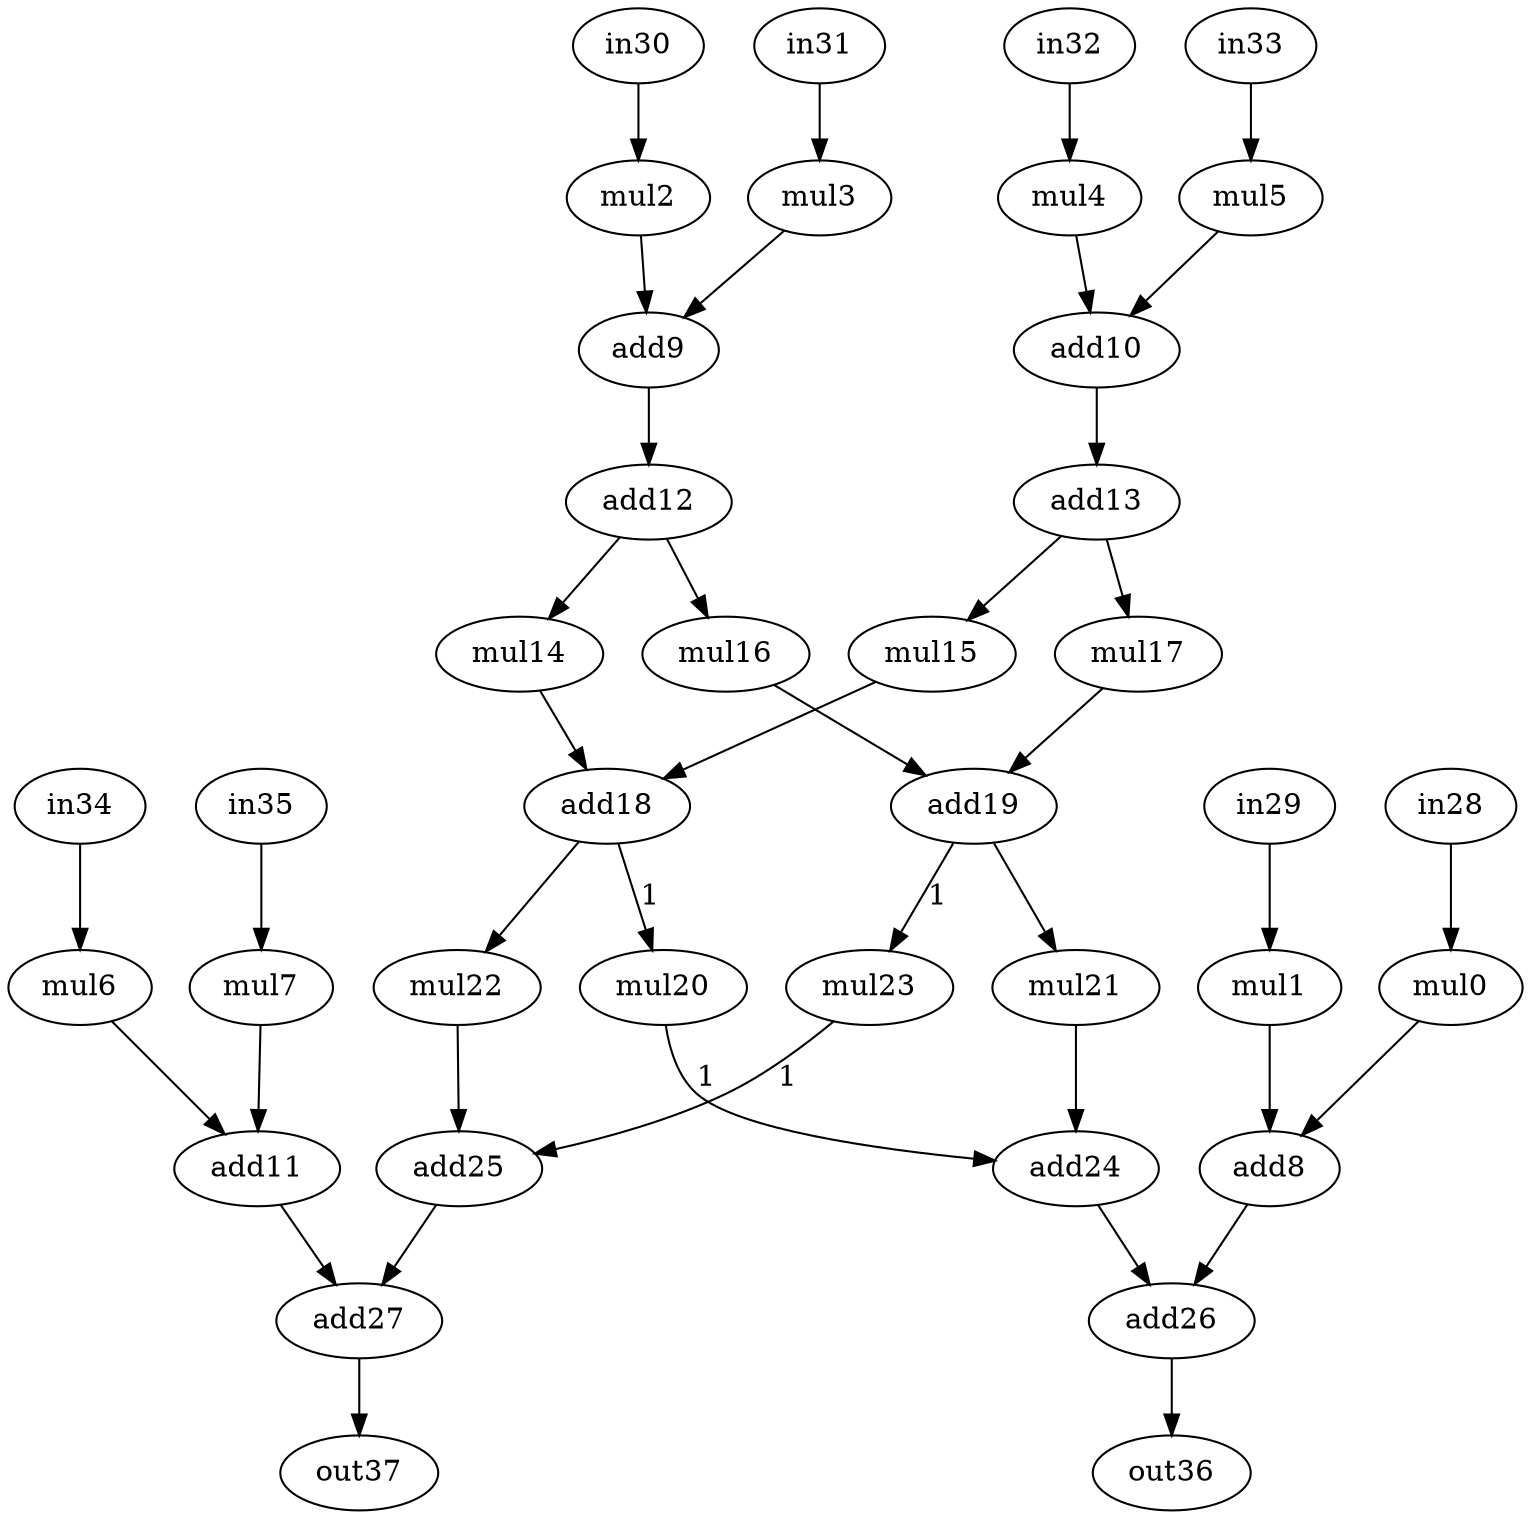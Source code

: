 strict digraph "arf" {
0 [alap=6, asap=1, label=mul0, op=muli, value=2];
1 [alap=6, asap=1, label=mul1, op=muli, value=2];
2 [alap=1, asap=1, label=mul2, op=muli, value=2];
3 [alap=1, asap=1, label=mul3, op=muli, value=2];
4 [alap=1, asap=1, label=mul4, op=muli, value=2];
5 [alap=1, asap=1, label=mul5, op=muli, value=2];
6 [alap=6, asap=1, label=mul6, op=muli, value=2];
7 [alap=6, asap=1, label=mul7, op=muli, value=2];
8 [alap=7, asap=2, label=add8, op=add];
9 [alap=2, asap=2, label=add9, op=add];
10 [alap=2, asap=2, label=add10, op=add];
11 [alap=7, asap=2, label=add11, op=add];
12 [alap=3, asap=3, label=add12, op=addi, value=2];
13 [alap=3, asap=3, label=add13, op=addi, value=2];
14 [alap=4, asap=4, label=mul14, op=muli, value=2];
15 [alap=4, asap=4, label=mul15, op=muli, value=2];
16 [alap=4, asap=4, label=mul16, op=muli, value=2];
17 [alap=4, asap=4, label=mul17, op=muli, value=2];
18 [alap=5, asap=5, label=add18, op=add];
19 [alap=5, asap=5, label=add19, op=add];
20 [alap=6, asap=6, label=mul20, op=muli, value=2];
21 [alap=6, asap=6, label=mul21, op=muli, value=2];
22 [alap=6, asap=6, label=mul22, op=muli, value=2];
23 [alap=6, asap=6, label=mul23, op=muli, value=2];
24 [alap=7, asap=7, label=add24, op=add];
25 [alap=7, asap=7, label=add25, op=add];
26 [alap=8, asap=8, label=add26, op=add];
27 [alap=8, asap=8, label=add27, op=add];
28 [alap=5, asap=0, label=in28, op=in];
29 [alap=5, asap=0, label=in29, op=in];
30 [alap=0, asap=0, label=in30, op=in];
31 [alap=0, asap=0, label=in31, op=in];
32 [alap=0, asap=0, label=in32, op=in];
33 [alap=0, asap=0, label=in33, op=in];
34 [alap=5, asap=0, label=in34, op=in];
35 [alap=5, asap=0, label=in35, op=in];
36 [alap=9, asap=9, label=out36, op=out];
37 [alap=9, asap=9, label=out37, op=out];
0 -> 8  [port=0, w=0];
1 -> 8  [port=1, w=0];
2 -> 9  [port=0, w=0];
3 -> 9  [port=1, w=0];
4 -> 10  [port=0, w=0];
5 -> 10  [port=1, w=0];
6 -> 11  [port=0, w=0];
7 -> 11  [port=1, w=0];
8 -> 26  [port=0, w=0];
9 -> 12  [port=0, w=0];
10 -> 13  [port=0, w=0];
11 -> 27  [port=0, w=0];
12 -> 14  [port=0, w=0];
12 -> 16  [port=0, w=0];
13 -> 15  [port=0, w=0];
13 -> 17  [port=0, w=0];
14 -> 18  [port=0, w=0];
15 -> 18  [port=1, w=0];
16 -> 19  [port=0, w=0];
17 -> 19  [port=1, w=0];
18 -> 20  [label=1, port=0, w=1];
18 -> 22  [port=0, w=0];
19 -> 21  [port=0, w=0];
19 -> 23  [label=1, port=0, w=1];
20 -> 24  [label=1, port=0, w=1];
21 -> 24  [port=1, w=0];
22 -> 25  [port=0, w=0];
23 -> 25  [label=1, port=1, w=1];
24 -> 26  [port=1, w=0];
25 -> 27  [port=1, w=0];
26 -> 36  [port=0, w=0];
27 -> 37  [port=0, w=0];
28 -> 0  [port=0, w=0];
29 -> 1  [port=0, w=0];
30 -> 2  [port=0, w=0];
31 -> 3  [port=0, w=0];
32 -> 4  [port=0, w=0];
33 -> 5  [port=0, w=0];
34 -> 6  [port=0, w=0];
35 -> 7  [port=0, w=0];
}
